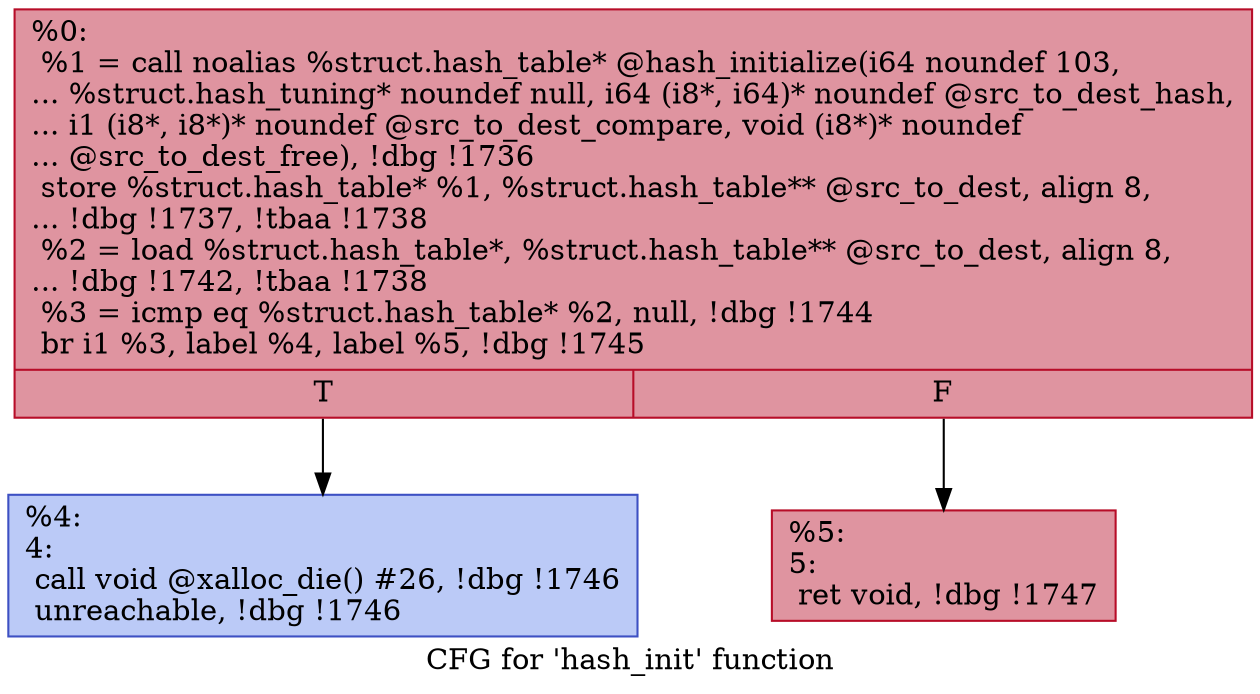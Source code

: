 digraph "CFG for 'hash_init' function" {
	label="CFG for 'hash_init' function";

	Node0x18a8dc0 [shape=record,color="#b70d28ff", style=filled, fillcolor="#b70d2870",label="{%0:\l  %1 = call noalias %struct.hash_table* @hash_initialize(i64 noundef 103,\l... %struct.hash_tuning* noundef null, i64 (i8*, i64)* noundef @src_to_dest_hash,\l... i1 (i8*, i8*)* noundef @src_to_dest_compare, void (i8*)* noundef\l... @src_to_dest_free), !dbg !1736\l  store %struct.hash_table* %1, %struct.hash_table** @src_to_dest, align 8,\l... !dbg !1737, !tbaa !1738\l  %2 = load %struct.hash_table*, %struct.hash_table** @src_to_dest, align 8,\l... !dbg !1742, !tbaa !1738\l  %3 = icmp eq %struct.hash_table* %2, null, !dbg !1744\l  br i1 %3, label %4, label %5, !dbg !1745\l|{<s0>T|<s1>F}}"];
	Node0x18a8dc0:s0 -> Node0x18a8e10;
	Node0x18a8dc0:s1 -> Node0x18a8e60;
	Node0x18a8e10 [shape=record,color="#3d50c3ff", style=filled, fillcolor="#6687ed70",label="{%4:\l4:                                                \l  call void @xalloc_die() #26, !dbg !1746\l  unreachable, !dbg !1746\l}"];
	Node0x18a8e60 [shape=record,color="#b70d28ff", style=filled, fillcolor="#b70d2870",label="{%5:\l5:                                                \l  ret void, !dbg !1747\l}"];
}
